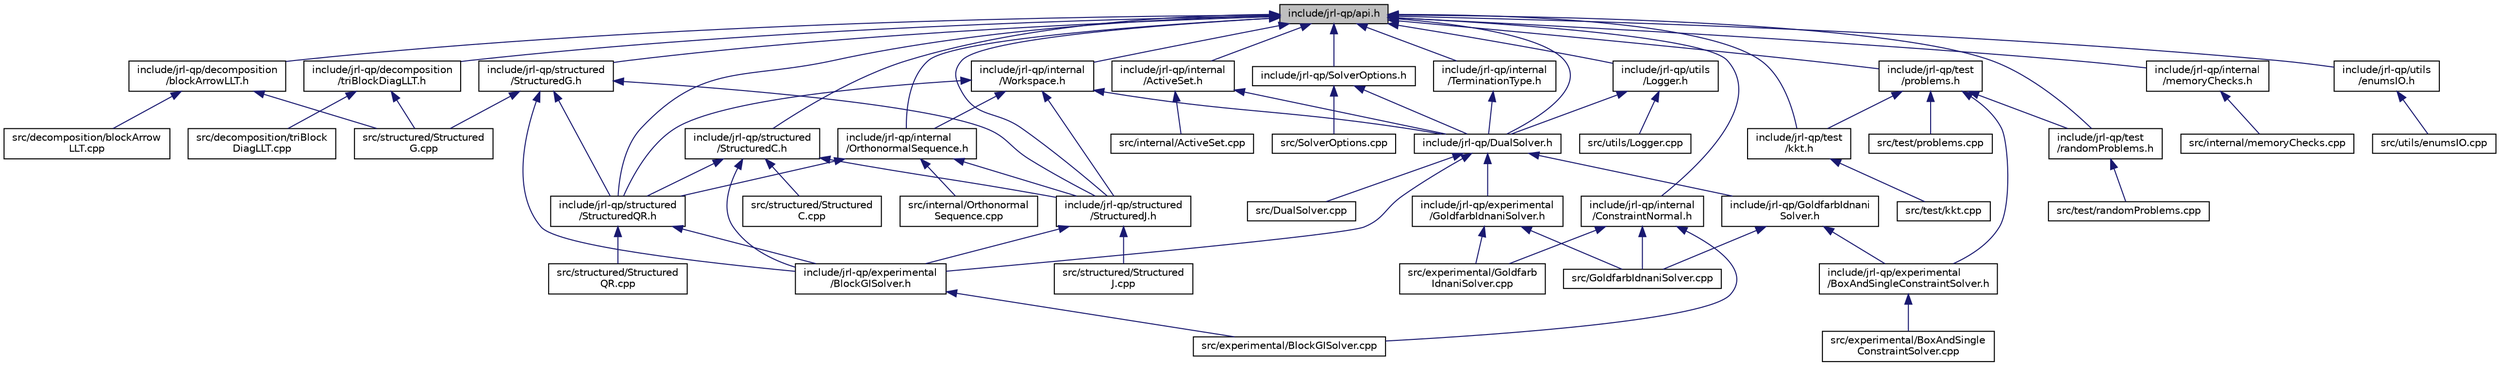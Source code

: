 digraph "include/jrl-qp/api.h"
{
 // LATEX_PDF_SIZE
  edge [fontname="Helvetica",fontsize="10",labelfontname="Helvetica",labelfontsize="10"];
  node [fontname="Helvetica",fontsize="10",shape=record];
  Node1 [label="include/jrl-qp/api.h",height=0.2,width=0.4,color="black", fillcolor="grey75", style="filled", fontcolor="black",tooltip=" "];
  Node1 -> Node2 [dir="back",color="midnightblue",fontsize="10",style="solid",fontname="Helvetica"];
  Node2 [label="include/jrl-qp/decomposition\l/blockArrowLLT.h",height=0.2,width=0.4,color="black", fillcolor="white", style="filled",URL="$blockArrowLLT_8h.html",tooltip=" "];
  Node2 -> Node3 [dir="back",color="midnightblue",fontsize="10",style="solid",fontname="Helvetica"];
  Node3 [label="src/decomposition/blockArrow\lLLT.cpp",height=0.2,width=0.4,color="black", fillcolor="white", style="filled",URL="$blockArrowLLT_8cpp.html",tooltip=" "];
  Node2 -> Node4 [dir="back",color="midnightblue",fontsize="10",style="solid",fontname="Helvetica"];
  Node4 [label="src/structured/Structured\lG.cpp",height=0.2,width=0.4,color="black", fillcolor="white", style="filled",URL="$StructuredG_8cpp.html",tooltip=" "];
  Node1 -> Node5 [dir="back",color="midnightblue",fontsize="10",style="solid",fontname="Helvetica"];
  Node5 [label="include/jrl-qp/decomposition\l/triBlockDiagLLT.h",height=0.2,width=0.4,color="black", fillcolor="white", style="filled",URL="$triBlockDiagLLT_8h.html",tooltip=" "];
  Node5 -> Node6 [dir="back",color="midnightblue",fontsize="10",style="solid",fontname="Helvetica"];
  Node6 [label="src/decomposition/triBlock\lDiagLLT.cpp",height=0.2,width=0.4,color="black", fillcolor="white", style="filled",URL="$triBlockDiagLLT_8cpp.html",tooltip=" "];
  Node5 -> Node4 [dir="back",color="midnightblue",fontsize="10",style="solid",fontname="Helvetica"];
  Node1 -> Node7 [dir="back",color="midnightblue",fontsize="10",style="solid",fontname="Helvetica"];
  Node7 [label="include/jrl-qp/DualSolver.h",height=0.2,width=0.4,color="black", fillcolor="white", style="filled",URL="$DualSolver_8h.html",tooltip=" "];
  Node7 -> Node8 [dir="back",color="midnightblue",fontsize="10",style="solid",fontname="Helvetica"];
  Node8 [label="include/jrl-qp/experimental\l/BlockGISolver.h",height=0.2,width=0.4,color="black", fillcolor="white", style="filled",URL="$BlockGISolver_8h.html",tooltip=" "];
  Node8 -> Node9 [dir="back",color="midnightblue",fontsize="10",style="solid",fontname="Helvetica"];
  Node9 [label="src/experimental/BlockGISolver.cpp",height=0.2,width=0.4,color="black", fillcolor="white", style="filled",URL="$BlockGISolver_8cpp.html",tooltip=" "];
  Node7 -> Node10 [dir="back",color="midnightblue",fontsize="10",style="solid",fontname="Helvetica"];
  Node10 [label="include/jrl-qp/experimental\l/GoldfarbIdnaniSolver.h",height=0.2,width=0.4,color="black", fillcolor="white", style="filled",URL="$experimental_2GoldfarbIdnaniSolver_8h.html",tooltip=" "];
  Node10 -> Node11 [dir="back",color="midnightblue",fontsize="10",style="solid",fontname="Helvetica"];
  Node11 [label="src/experimental/Goldfarb\lIdnaniSolver.cpp",height=0.2,width=0.4,color="black", fillcolor="white", style="filled",URL="$experimental_2GoldfarbIdnaniSolver_8cpp.html",tooltip=" "];
  Node10 -> Node12 [dir="back",color="midnightblue",fontsize="10",style="solid",fontname="Helvetica"];
  Node12 [label="src/GoldfarbIdnaniSolver.cpp",height=0.2,width=0.4,color="black", fillcolor="white", style="filled",URL="$GoldfarbIdnaniSolver_8cpp.html",tooltip=" "];
  Node7 -> Node13 [dir="back",color="midnightblue",fontsize="10",style="solid",fontname="Helvetica"];
  Node13 [label="include/jrl-qp/GoldfarbIdnani\lSolver.h",height=0.2,width=0.4,color="black", fillcolor="white", style="filled",URL="$GoldfarbIdnaniSolver_8h.html",tooltip=" "];
  Node13 -> Node14 [dir="back",color="midnightblue",fontsize="10",style="solid",fontname="Helvetica"];
  Node14 [label="include/jrl-qp/experimental\l/BoxAndSingleConstraintSolver.h",height=0.2,width=0.4,color="black", fillcolor="white", style="filled",URL="$BoxAndSingleConstraintSolver_8h.html",tooltip=" "];
  Node14 -> Node15 [dir="back",color="midnightblue",fontsize="10",style="solid",fontname="Helvetica"];
  Node15 [label="src/experimental/BoxAndSingle\lConstraintSolver.cpp",height=0.2,width=0.4,color="black", fillcolor="white", style="filled",URL="$BoxAndSingleConstraintSolver_8cpp.html",tooltip=" "];
  Node13 -> Node12 [dir="back",color="midnightblue",fontsize="10",style="solid",fontname="Helvetica"];
  Node7 -> Node16 [dir="back",color="midnightblue",fontsize="10",style="solid",fontname="Helvetica"];
  Node16 [label="src/DualSolver.cpp",height=0.2,width=0.4,color="black", fillcolor="white", style="filled",URL="$DualSolver_8cpp.html",tooltip=" "];
  Node1 -> Node17 [dir="back",color="midnightblue",fontsize="10",style="solid",fontname="Helvetica"];
  Node17 [label="include/jrl-qp/internal\l/ActiveSet.h",height=0.2,width=0.4,color="black", fillcolor="white", style="filled",URL="$ActiveSet_8h.html",tooltip=" "];
  Node17 -> Node7 [dir="back",color="midnightblue",fontsize="10",style="solid",fontname="Helvetica"];
  Node17 -> Node18 [dir="back",color="midnightblue",fontsize="10",style="solid",fontname="Helvetica"];
  Node18 [label="src/internal/ActiveSet.cpp",height=0.2,width=0.4,color="black", fillcolor="white", style="filled",URL="$ActiveSet_8cpp.html",tooltip=" "];
  Node1 -> Node19 [dir="back",color="midnightblue",fontsize="10",style="solid",fontname="Helvetica"];
  Node19 [label="include/jrl-qp/internal\l/ConstraintNormal.h",height=0.2,width=0.4,color="black", fillcolor="white", style="filled",URL="$ConstraintNormal_8h.html",tooltip=" "];
  Node19 -> Node9 [dir="back",color="midnightblue",fontsize="10",style="solid",fontname="Helvetica"];
  Node19 -> Node11 [dir="back",color="midnightblue",fontsize="10",style="solid",fontname="Helvetica"];
  Node19 -> Node12 [dir="back",color="midnightblue",fontsize="10",style="solid",fontname="Helvetica"];
  Node1 -> Node20 [dir="back",color="midnightblue",fontsize="10",style="solid",fontname="Helvetica"];
  Node20 [label="include/jrl-qp/internal\l/memoryChecks.h",height=0.2,width=0.4,color="black", fillcolor="white", style="filled",URL="$memoryChecks_8h.html",tooltip=" "];
  Node20 -> Node21 [dir="back",color="midnightblue",fontsize="10",style="solid",fontname="Helvetica"];
  Node21 [label="src/internal/memoryChecks.cpp",height=0.2,width=0.4,color="black", fillcolor="white", style="filled",URL="$memoryChecks_8cpp.html",tooltip=" "];
  Node1 -> Node22 [dir="back",color="midnightblue",fontsize="10",style="solid",fontname="Helvetica"];
  Node22 [label="include/jrl-qp/internal\l/OrthonormalSequence.h",height=0.2,width=0.4,color="black", fillcolor="white", style="filled",URL="$OrthonormalSequence_8h.html",tooltip=" "];
  Node22 -> Node23 [dir="back",color="midnightblue",fontsize="10",style="solid",fontname="Helvetica"];
  Node23 [label="include/jrl-qp/structured\l/StructuredJ.h",height=0.2,width=0.4,color="black", fillcolor="white", style="filled",URL="$StructuredJ_8h.html",tooltip=" "];
  Node23 -> Node8 [dir="back",color="midnightblue",fontsize="10",style="solid",fontname="Helvetica"];
  Node23 -> Node24 [dir="back",color="midnightblue",fontsize="10",style="solid",fontname="Helvetica"];
  Node24 [label="src/structured/Structured\lJ.cpp",height=0.2,width=0.4,color="black", fillcolor="white", style="filled",URL="$StructuredJ_8cpp.html",tooltip=" "];
  Node22 -> Node25 [dir="back",color="midnightblue",fontsize="10",style="solid",fontname="Helvetica"];
  Node25 [label="include/jrl-qp/structured\l/StructuredQR.h",height=0.2,width=0.4,color="black", fillcolor="white", style="filled",URL="$StructuredQR_8h.html",tooltip=" "];
  Node25 -> Node8 [dir="back",color="midnightblue",fontsize="10",style="solid",fontname="Helvetica"];
  Node25 -> Node26 [dir="back",color="midnightblue",fontsize="10",style="solid",fontname="Helvetica"];
  Node26 [label="src/structured/Structured\lQR.cpp",height=0.2,width=0.4,color="black", fillcolor="white", style="filled",URL="$StructuredQR_8cpp.html",tooltip=" "];
  Node22 -> Node27 [dir="back",color="midnightblue",fontsize="10",style="solid",fontname="Helvetica"];
  Node27 [label="src/internal/Orthonormal\lSequence.cpp",height=0.2,width=0.4,color="black", fillcolor="white", style="filled",URL="$OrthonormalSequence_8cpp.html",tooltip=" "];
  Node1 -> Node28 [dir="back",color="midnightblue",fontsize="10",style="solid",fontname="Helvetica"];
  Node28 [label="include/jrl-qp/internal\l/TerminationType.h",height=0.2,width=0.4,color="black", fillcolor="white", style="filled",URL="$TerminationType_8h.html",tooltip=" "];
  Node28 -> Node7 [dir="back",color="midnightblue",fontsize="10",style="solid",fontname="Helvetica"];
  Node1 -> Node29 [dir="back",color="midnightblue",fontsize="10",style="solid",fontname="Helvetica"];
  Node29 [label="include/jrl-qp/internal\l/Workspace.h",height=0.2,width=0.4,color="black", fillcolor="white", style="filled",URL="$Workspace_8h.html",tooltip=" "];
  Node29 -> Node7 [dir="back",color="midnightblue",fontsize="10",style="solid",fontname="Helvetica"];
  Node29 -> Node22 [dir="back",color="midnightblue",fontsize="10",style="solid",fontname="Helvetica"];
  Node29 -> Node23 [dir="back",color="midnightblue",fontsize="10",style="solid",fontname="Helvetica"];
  Node29 -> Node25 [dir="back",color="midnightblue",fontsize="10",style="solid",fontname="Helvetica"];
  Node1 -> Node30 [dir="back",color="midnightblue",fontsize="10",style="solid",fontname="Helvetica"];
  Node30 [label="include/jrl-qp/SolverOptions.h",height=0.2,width=0.4,color="black", fillcolor="white", style="filled",URL="$SolverOptions_8h.html",tooltip=" "];
  Node30 -> Node7 [dir="back",color="midnightblue",fontsize="10",style="solid",fontname="Helvetica"];
  Node30 -> Node31 [dir="back",color="midnightblue",fontsize="10",style="solid",fontname="Helvetica"];
  Node31 [label="src/SolverOptions.cpp",height=0.2,width=0.4,color="black", fillcolor="white", style="filled",URL="$SolverOptions_8cpp.html",tooltip=" "];
  Node1 -> Node32 [dir="back",color="midnightblue",fontsize="10",style="solid",fontname="Helvetica"];
  Node32 [label="include/jrl-qp/structured\l/StructuredC.h",height=0.2,width=0.4,color="black", fillcolor="white", style="filled",URL="$StructuredC_8h.html",tooltip=" "];
  Node32 -> Node8 [dir="back",color="midnightblue",fontsize="10",style="solid",fontname="Helvetica"];
  Node32 -> Node23 [dir="back",color="midnightblue",fontsize="10",style="solid",fontname="Helvetica"];
  Node32 -> Node25 [dir="back",color="midnightblue",fontsize="10",style="solid",fontname="Helvetica"];
  Node32 -> Node33 [dir="back",color="midnightblue",fontsize="10",style="solid",fontname="Helvetica"];
  Node33 [label="src/structured/Structured\lC.cpp",height=0.2,width=0.4,color="black", fillcolor="white", style="filled",URL="$StructuredC_8cpp.html",tooltip=" "];
  Node1 -> Node34 [dir="back",color="midnightblue",fontsize="10",style="solid",fontname="Helvetica"];
  Node34 [label="include/jrl-qp/structured\l/StructuredG.h",height=0.2,width=0.4,color="black", fillcolor="white", style="filled",URL="$StructuredG_8h.html",tooltip=" "];
  Node34 -> Node8 [dir="back",color="midnightblue",fontsize="10",style="solid",fontname="Helvetica"];
  Node34 -> Node23 [dir="back",color="midnightblue",fontsize="10",style="solid",fontname="Helvetica"];
  Node34 -> Node25 [dir="back",color="midnightblue",fontsize="10",style="solid",fontname="Helvetica"];
  Node34 -> Node4 [dir="back",color="midnightblue",fontsize="10",style="solid",fontname="Helvetica"];
  Node1 -> Node23 [dir="back",color="midnightblue",fontsize="10",style="solid",fontname="Helvetica"];
  Node1 -> Node25 [dir="back",color="midnightblue",fontsize="10",style="solid",fontname="Helvetica"];
  Node1 -> Node35 [dir="back",color="midnightblue",fontsize="10",style="solid",fontname="Helvetica"];
  Node35 [label="include/jrl-qp/test\l/kkt.h",height=0.2,width=0.4,color="black", fillcolor="white", style="filled",URL="$kkt_8h.html",tooltip=" "];
  Node35 -> Node36 [dir="back",color="midnightblue",fontsize="10",style="solid",fontname="Helvetica"];
  Node36 [label="src/test/kkt.cpp",height=0.2,width=0.4,color="black", fillcolor="white", style="filled",URL="$kkt_8cpp.html",tooltip=" "];
  Node1 -> Node37 [dir="back",color="midnightblue",fontsize="10",style="solid",fontname="Helvetica"];
  Node37 [label="include/jrl-qp/test\l/problems.h",height=0.2,width=0.4,color="black", fillcolor="white", style="filled",URL="$problems_8h.html",tooltip=" "];
  Node37 -> Node14 [dir="back",color="midnightblue",fontsize="10",style="solid",fontname="Helvetica"];
  Node37 -> Node35 [dir="back",color="midnightblue",fontsize="10",style="solid",fontname="Helvetica"];
  Node37 -> Node38 [dir="back",color="midnightblue",fontsize="10",style="solid",fontname="Helvetica"];
  Node38 [label="include/jrl-qp/test\l/randomProblems.h",height=0.2,width=0.4,color="black", fillcolor="white", style="filled",URL="$randomProblems_8h.html",tooltip=" "];
  Node38 -> Node39 [dir="back",color="midnightblue",fontsize="10",style="solid",fontname="Helvetica"];
  Node39 [label="src/test/randomProblems.cpp",height=0.2,width=0.4,color="black", fillcolor="white", style="filled",URL="$randomProblems_8cpp.html",tooltip=" "];
  Node37 -> Node40 [dir="back",color="midnightblue",fontsize="10",style="solid",fontname="Helvetica"];
  Node40 [label="src/test/problems.cpp",height=0.2,width=0.4,color="black", fillcolor="white", style="filled",URL="$problems_8cpp.html",tooltip=" "];
  Node1 -> Node38 [dir="back",color="midnightblue",fontsize="10",style="solid",fontname="Helvetica"];
  Node1 -> Node41 [dir="back",color="midnightblue",fontsize="10",style="solid",fontname="Helvetica"];
  Node41 [label="include/jrl-qp/utils\l/enumsIO.h",height=0.2,width=0.4,color="black", fillcolor="white", style="filled",URL="$enumsIO_8h.html",tooltip=" "];
  Node41 -> Node42 [dir="back",color="midnightblue",fontsize="10",style="solid",fontname="Helvetica"];
  Node42 [label="src/utils/enumsIO.cpp",height=0.2,width=0.4,color="black", fillcolor="white", style="filled",URL="$enumsIO_8cpp.html",tooltip=" "];
  Node1 -> Node43 [dir="back",color="midnightblue",fontsize="10",style="solid",fontname="Helvetica"];
  Node43 [label="include/jrl-qp/utils\l/Logger.h",height=0.2,width=0.4,color="black", fillcolor="white", style="filled",URL="$Logger_8h.html",tooltip=" "];
  Node43 -> Node7 [dir="back",color="midnightblue",fontsize="10",style="solid",fontname="Helvetica"];
  Node43 -> Node44 [dir="back",color="midnightblue",fontsize="10",style="solid",fontname="Helvetica"];
  Node44 [label="src/utils/Logger.cpp",height=0.2,width=0.4,color="black", fillcolor="white", style="filled",URL="$Logger_8cpp.html",tooltip=" "];
}
